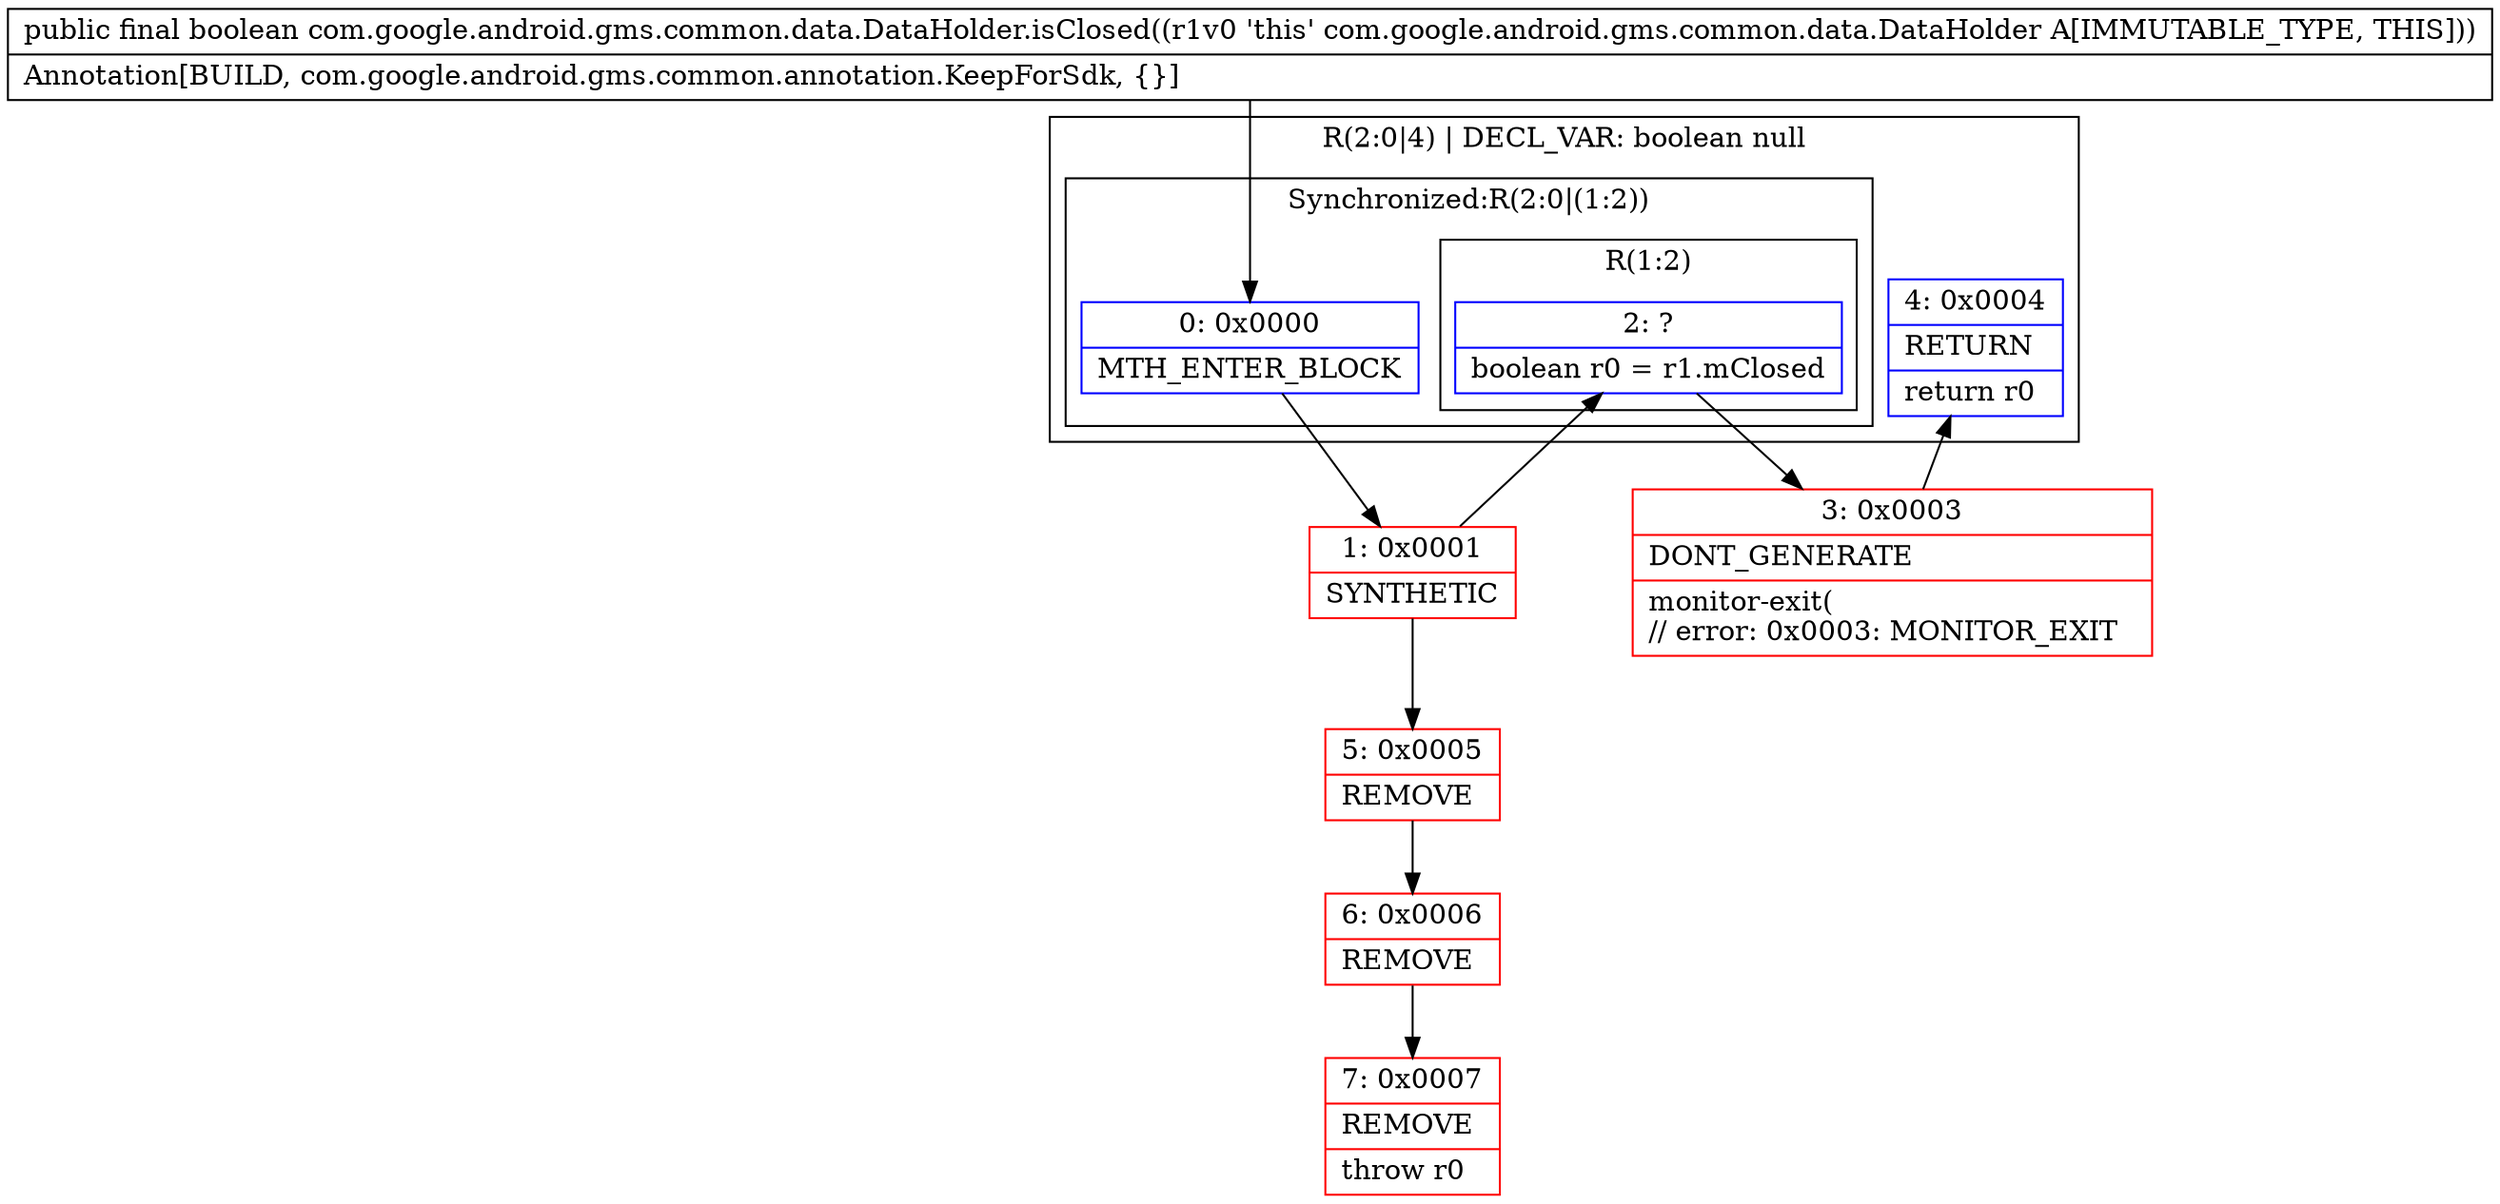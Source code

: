 digraph "CFG forcom.google.android.gms.common.data.DataHolder.isClosed()Z" {
subgraph cluster_Region_203509 {
label = "R(2:0|4) | DECL_VAR: boolean null\l";
node [shape=record,color=blue];
subgraph cluster_SynchronizedRegion_915905304 {
label = "Synchronized:R(2:0|(1:2))";
node [shape=record,color=blue];
Node_0 [shape=record,label="{0\:\ 0x0000|MTH_ENTER_BLOCK\l}"];
subgraph cluster_Region_2078682762 {
label = "R(1:2)";
node [shape=record,color=blue];
Node_2 [shape=record,label="{2\:\ ?|boolean r0 = r1.mClosed\l}"];
}
}
Node_4 [shape=record,label="{4\:\ 0x0004|RETURN\l|return r0\l}"];
}
Node_1 [shape=record,color=red,label="{1\:\ 0x0001|SYNTHETIC\l}"];
Node_3 [shape=record,color=red,label="{3\:\ 0x0003|DONT_GENERATE\l|monitor\-exit(\l\/\/ error: 0x0003: MONITOR_EXIT  \l}"];
Node_5 [shape=record,color=red,label="{5\:\ 0x0005|REMOVE\l}"];
Node_6 [shape=record,color=red,label="{6\:\ 0x0006|REMOVE\l}"];
Node_7 [shape=record,color=red,label="{7\:\ 0x0007|REMOVE\l|throw r0\l}"];
MethodNode[shape=record,label="{public final boolean com.google.android.gms.common.data.DataHolder.isClosed((r1v0 'this' com.google.android.gms.common.data.DataHolder A[IMMUTABLE_TYPE, THIS]))  | Annotation[BUILD, com.google.android.gms.common.annotation.KeepForSdk, \{\}]\l}"];
MethodNode -> Node_0;
Node_0 -> Node_1;
Node_2 -> Node_3;
Node_1 -> Node_2;
Node_1 -> Node_5;
Node_3 -> Node_4;
Node_5 -> Node_6;
Node_6 -> Node_7;
}

